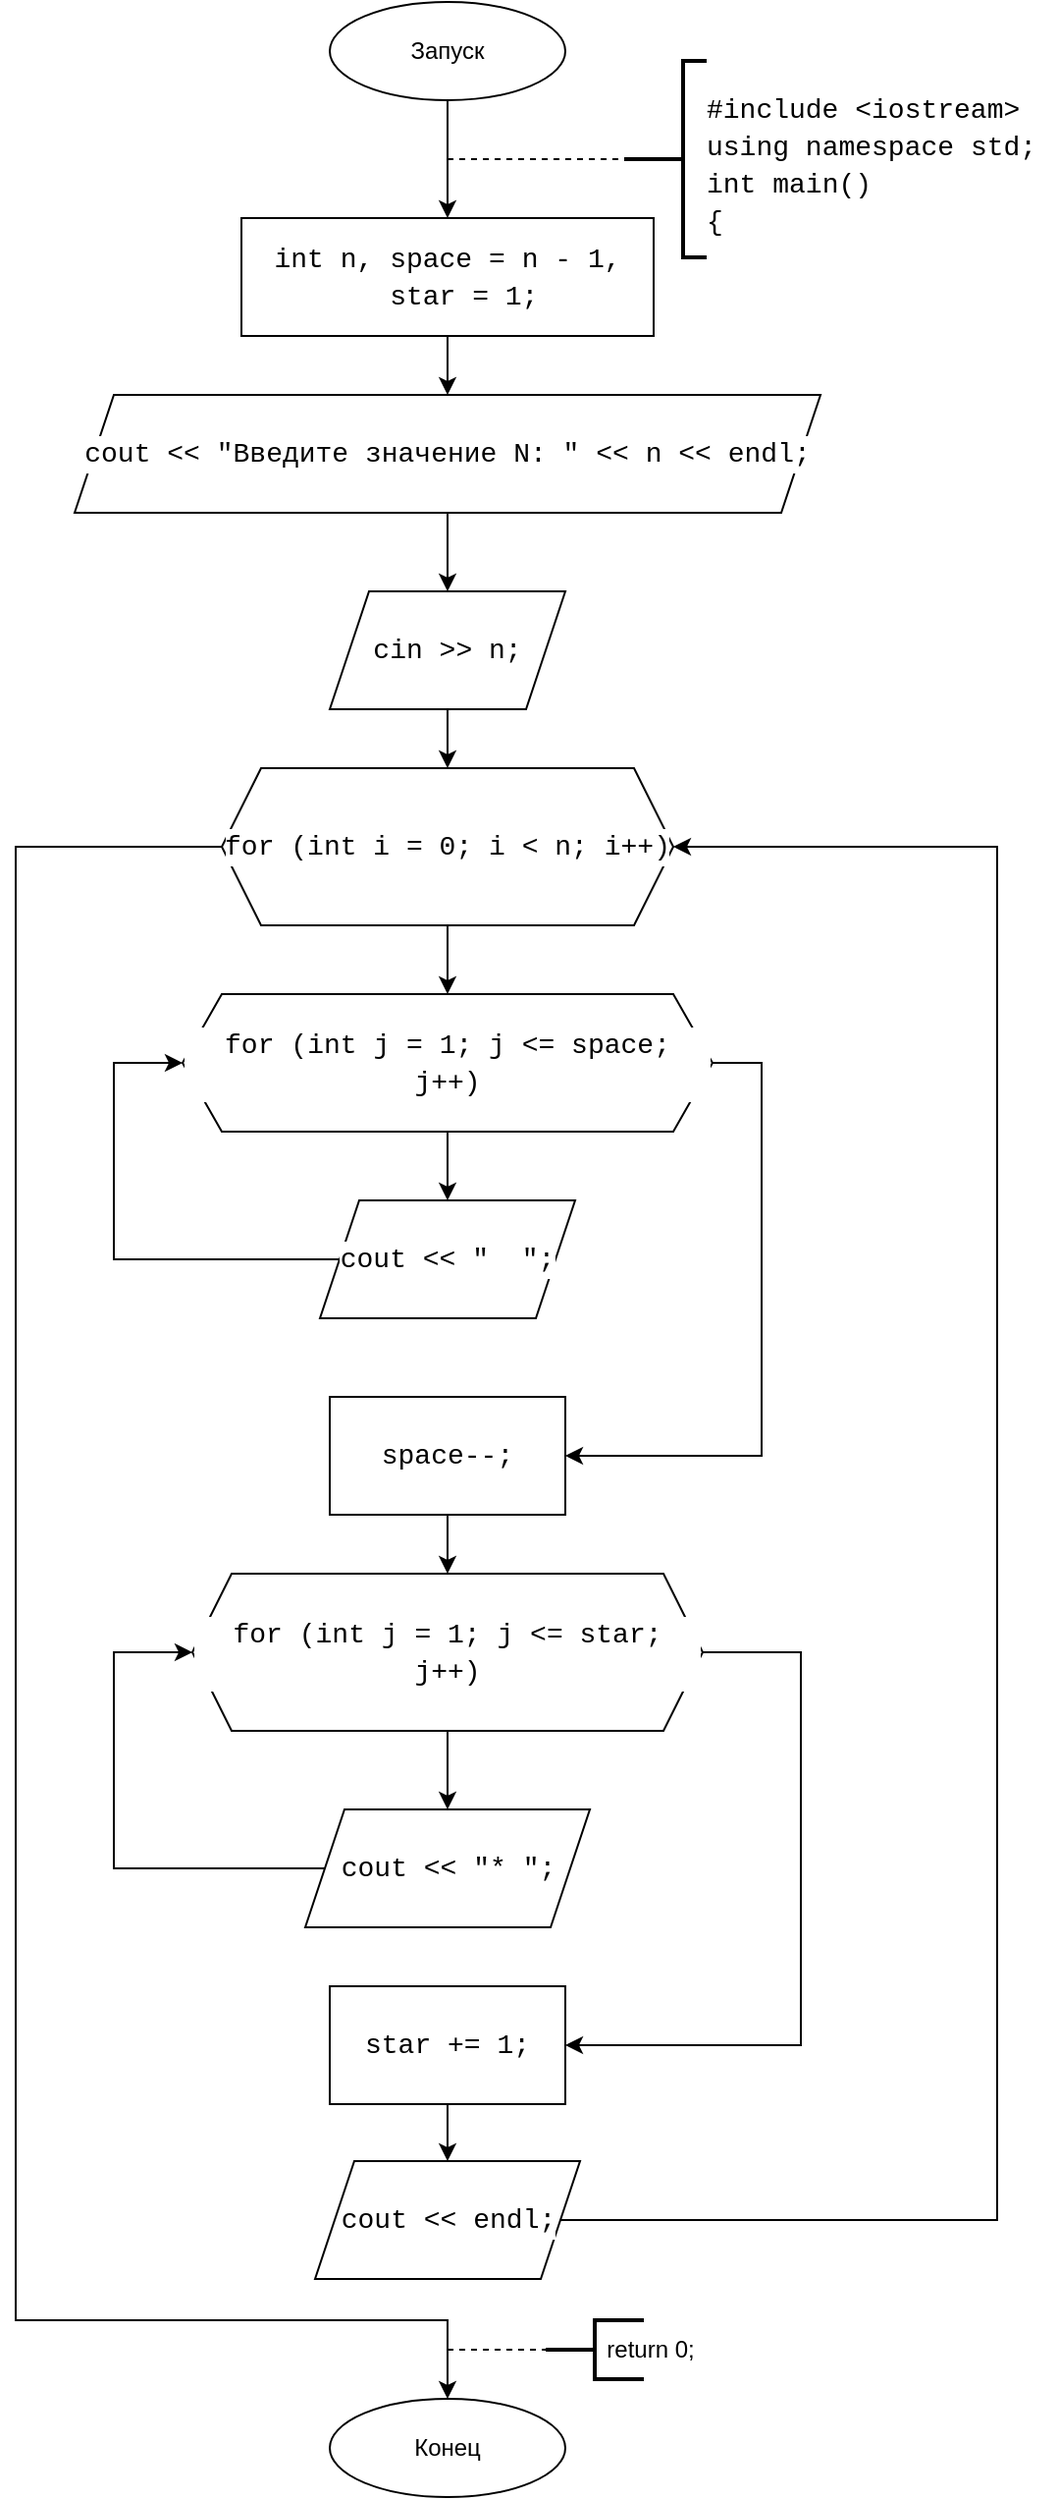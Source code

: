 <mxGraphModel dx="852" dy="494" grid="1" gridSize="10" guides="1" tooltips="1" connect="1" arrows="1" fold="1" page="1" pageScale="1" pageWidth="827" pageHeight="1169" math="0" shadow="0">
  <root>
    <mxCell id="0" />
    <mxCell id="1" parent="0" />
    <mxCell id="6" value="" style="edgeStyle=orthogonalEdgeStyle;rounded=0;orthogonalLoop=1;jettySize=auto;html=1;" parent="1" source="2" target="3" edge="1">
      <mxGeometry relative="1" as="geometry" />
    </mxCell>
    <mxCell id="2" value="Запуск" style="ellipse;whiteSpace=wrap;html=1;" parent="1" vertex="1">
      <mxGeometry x="330" y="10" width="120" height="50" as="geometry" />
    </mxCell>
    <mxCell id="9" value="" style="edgeStyle=orthogonalEdgeStyle;rounded=0;orthogonalLoop=1;jettySize=auto;html=1;" parent="1" source="3" target="8" edge="1">
      <mxGeometry relative="1" as="geometry" />
    </mxCell>
    <mxCell id="3" value="&lt;div style=&quot;font-family: consolas, &amp;quot;courier new&amp;quot;, monospace; font-size: 14px; line-height: 19px;&quot;&gt;&lt;span style=&quot;&quot;&gt;int&lt;/span&gt; &lt;span style=&quot;&quot;&gt;n,&lt;/span&gt;&lt;span style=&quot;font-family: &amp;quot;consolas&amp;quot; , &amp;quot;courier new&amp;quot; , monospace&quot;&gt;&amp;nbsp;&lt;/span&gt;&lt;span style=&quot;font-family: consolas, &amp;quot;courier new&amp;quot;, monospace;&quot;&gt;space&lt;/span&gt;&lt;span style=&quot;font-family: &amp;quot;consolas&amp;quot; , &amp;quot;courier new&amp;quot; , monospace&quot;&gt; = &lt;/span&gt;&lt;span style=&quot;font-family: consolas, &amp;quot;courier new&amp;quot;, monospace;&quot;&gt;n&lt;/span&gt;&lt;span style=&quot;font-family: &amp;quot;consolas&amp;quot; , &amp;quot;courier new&amp;quot; , monospace&quot;&gt; - &lt;/span&gt;&lt;span style=&quot;font-family: consolas, &amp;quot;courier new&amp;quot;, monospace;&quot;&gt;1,&lt;/span&gt;&lt;/div&gt;&lt;div style=&quot;font-family: consolas, &amp;quot;courier new&amp;quot;, monospace; font-size: 14px; line-height: 19px;&quot;&gt;&lt;div&gt;&amp;nbsp;&amp;nbsp;&lt;span style=&quot;&quot;&gt;star&lt;/span&gt; = &lt;span style=&quot;&quot;&gt;1;&lt;/span&gt;&lt;/div&gt;&lt;/div&gt;" style="rounded=0;whiteSpace=wrap;html=1;labelBackgroundColor=#ffffff;" parent="1" vertex="1">
      <mxGeometry x="285" y="120" width="210" height="60" as="geometry" />
    </mxCell>
    <mxCell id="4" value="" style="strokeWidth=2;html=1;shape=mxgraph.flowchart.annotation_2;align=left;labelPosition=right;pointerEvents=1;" parent="1" vertex="1">
      <mxGeometry x="480" y="40" width="60" height="100" as="geometry" />
    </mxCell>
    <mxCell id="5" value="&lt;br&gt;&lt;br&gt;&lt;div style=&quot;font-family: consolas, &amp;quot;courier new&amp;quot;, monospace; font-weight: normal; font-size: 14px; line-height: 19px;&quot;&gt;&lt;div&gt;&lt;span style=&quot;&quot;&gt;#include&lt;/span&gt;&lt;span style=&quot;&quot;&gt; &lt;/span&gt;&lt;span style=&quot;&quot;&gt;&amp;lt;iostream&amp;gt;&lt;/span&gt;&lt;/div&gt;&lt;div&gt;&lt;span style=&quot;&quot;&gt;using&lt;/span&gt;&lt;span style=&quot;&quot;&gt; &lt;/span&gt;&lt;span style=&quot;&quot;&gt;namespace&lt;/span&gt;&lt;span style=&quot;&quot;&gt; &lt;/span&gt;&lt;span style=&quot;&quot;&gt;std&lt;/span&gt;&lt;span style=&quot;&quot;&gt;;&lt;/span&gt;&lt;/div&gt;&lt;div&gt;&lt;span style=&quot;&quot;&gt;int&lt;/span&gt;&lt;span style=&quot;&quot;&gt; &lt;/span&gt;&lt;span style=&quot;&quot;&gt;main&lt;/span&gt;&lt;span style=&quot;&quot;&gt;() &lt;/span&gt;&lt;/div&gt;&lt;div&gt;&lt;span style=&quot;&quot;&gt;{&lt;/span&gt;&lt;/div&gt;&lt;/div&gt;&lt;br&gt;" style="text;whiteSpace=wrap;html=1;labelBackgroundColor=#ffffff;" parent="1" vertex="1">
      <mxGeometry x="520" y="20" width="180" height="130" as="geometry" />
    </mxCell>
    <mxCell id="7" value="" style="endArrow=none;dashed=1;html=1;entryX=0;entryY=0.5;entryDx=0;entryDy=0;entryPerimeter=0;" parent="1" target="4" edge="1">
      <mxGeometry width="50" height="50" relative="1" as="geometry">
        <mxPoint x="390" y="90" as="sourcePoint" />
        <mxPoint x="440" y="380" as="targetPoint" />
      </mxGeometry>
    </mxCell>
    <mxCell id="11" value="" style="edgeStyle=orthogonalEdgeStyle;rounded=0;orthogonalLoop=1;jettySize=auto;html=1;" parent="1" source="8" target="10" edge="1">
      <mxGeometry relative="1" as="geometry" />
    </mxCell>
    <mxCell id="8" value="&lt;div style=&quot;font-family: consolas, &amp;quot;courier new&amp;quot;, monospace; font-size: 14px; line-height: 19px;&quot;&gt;&lt;span style=&quot;&quot;&gt;cout&lt;/span&gt; &lt;span style=&quot;&quot;&gt;&amp;lt;&amp;lt;&lt;/span&gt; &lt;span style=&quot;&quot;&gt;&quot;Введите значение N: &quot;&lt;/span&gt; &lt;span style=&quot;&quot;&gt;&amp;lt;&amp;lt;&lt;/span&gt; &lt;span style=&quot;&quot;&gt;n&lt;/span&gt; &lt;span style=&quot;&quot;&gt;&amp;lt;&amp;lt;&lt;/span&gt; &lt;span style=&quot;&quot;&gt;endl&lt;/span&gt;;&lt;/div&gt;" style="shape=parallelogram;perimeter=parallelogramPerimeter;whiteSpace=wrap;html=1;fixedSize=1;labelBackgroundColor=#ffffff;" parent="1" vertex="1">
      <mxGeometry x="200" y="210" width="380" height="60" as="geometry" />
    </mxCell>
    <mxCell id="15" value="" style="edgeStyle=orthogonalEdgeStyle;rounded=0;orthogonalLoop=1;jettySize=auto;html=1;" parent="1" source="10" target="13" edge="1">
      <mxGeometry relative="1" as="geometry" />
    </mxCell>
    <mxCell id="10" value="&lt;div style=&quot;font-family: consolas, &amp;quot;courier new&amp;quot;, monospace; font-size: 14px; line-height: 19px;&quot;&gt;&lt;span style=&quot;&quot;&gt;cin&lt;/span&gt; &lt;span style=&quot;&quot;&gt;&amp;gt;&amp;gt;&lt;/span&gt; &lt;span style=&quot;&quot;&gt;n&lt;/span&gt;;&lt;/div&gt;" style="shape=parallelogram;perimeter=parallelogramPerimeter;whiteSpace=wrap;html=1;fixedSize=1;labelBackgroundColor=#ffffff;" parent="1" vertex="1">
      <mxGeometry x="330" y="310" width="120" height="60" as="geometry" />
    </mxCell>
    <mxCell id="17" value="" style="edgeStyle=orthogonalEdgeStyle;rounded=0;orthogonalLoop=1;jettySize=auto;html=1;" parent="1" source="13" target="16" edge="1">
      <mxGeometry relative="1" as="geometry" />
    </mxCell>
    <mxCell id="37" style="edgeStyle=orthogonalEdgeStyle;rounded=0;orthogonalLoop=1;jettySize=auto;html=1;entryX=0.5;entryY=0;entryDx=0;entryDy=0;" parent="1" source="13" target="34" edge="1">
      <mxGeometry relative="1" as="geometry">
        <Array as="points">
          <mxPoint x="170" y="440" />
          <mxPoint x="170" y="1190" />
          <mxPoint x="390" y="1190" />
        </Array>
      </mxGeometry>
    </mxCell>
    <mxCell id="13" value="&lt;div style=&quot;font-family: consolas, &amp;quot;courier new&amp;quot;, monospace; font-size: 14px; line-height: 19px;&quot;&gt;&lt;span style=&quot;&quot;&gt;for&lt;/span&gt; (&lt;span style=&quot;&quot;&gt;int&lt;/span&gt; &lt;span style=&quot;&quot;&gt;i&lt;/span&gt; = &lt;span style=&quot;&quot;&gt;0&lt;/span&gt;; &lt;span style=&quot;&quot;&gt;i&lt;/span&gt; &amp;lt; &lt;span style=&quot;&quot;&gt;n&lt;/span&gt;; &lt;span style=&quot;&quot;&gt;i&lt;/span&gt;++)&lt;/div&gt;" style="shape=hexagon;perimeter=hexagonPerimeter2;whiteSpace=wrap;html=1;fixedSize=1;labelBackgroundColor=#ffffff;" parent="1" vertex="1">
      <mxGeometry x="275" y="400" width="230" height="80" as="geometry" />
    </mxCell>
    <mxCell id="20" value="" style="edgeStyle=orthogonalEdgeStyle;rounded=0;orthogonalLoop=1;jettySize=auto;html=1;" parent="1" source="16" target="19" edge="1">
      <mxGeometry relative="1" as="geometry" />
    </mxCell>
    <mxCell id="23" style="edgeStyle=orthogonalEdgeStyle;rounded=0;orthogonalLoop=1;jettySize=auto;html=1;entryX=1;entryY=0.5;entryDx=0;entryDy=0;" parent="1" source="16" target="22" edge="1">
      <mxGeometry relative="1" as="geometry">
        <Array as="points">
          <mxPoint x="550" y="550" />
          <mxPoint x="550" y="750" />
        </Array>
      </mxGeometry>
    </mxCell>
    <mxCell id="16" value="&lt;div style=&quot;font-family: consolas, &amp;quot;courier new&amp;quot;, monospace; font-size: 14px; line-height: 19px;&quot;&gt;&lt;span style=&quot;&quot;&gt;for&lt;/span&gt; (&lt;span style=&quot;&quot;&gt;int&lt;/span&gt; &lt;span style=&quot;&quot;&gt;j&lt;/span&gt; = &lt;span style=&quot;&quot;&gt;1&lt;/span&gt;; &lt;span style=&quot;&quot;&gt;j&lt;/span&gt; &amp;lt;= &lt;span style=&quot;&quot;&gt;space&lt;/span&gt;; &lt;span style=&quot;&quot;&gt;j&lt;/span&gt;++) &lt;/div&gt;" style="shape=hexagon;perimeter=hexagonPerimeter2;whiteSpace=wrap;html=1;fixedSize=1;labelBackgroundColor=#ffffff;" parent="1" vertex="1">
      <mxGeometry x="255" y="515" width="270" height="70" as="geometry" />
    </mxCell>
    <mxCell id="21" style="edgeStyle=orthogonalEdgeStyle;rounded=0;orthogonalLoop=1;jettySize=auto;html=1;entryX=0;entryY=0.5;entryDx=0;entryDy=0;" parent="1" source="19" target="16" edge="1">
      <mxGeometry relative="1" as="geometry">
        <Array as="points">
          <mxPoint x="220" y="650" />
          <mxPoint x="220" y="550" />
        </Array>
      </mxGeometry>
    </mxCell>
    <mxCell id="19" value="&lt;div style=&quot;font-family: consolas, &amp;quot;courier new&amp;quot;, monospace; font-size: 14px; line-height: 19px;&quot;&gt;&lt;span style=&quot;&quot;&gt;cout&lt;/span&gt; &lt;span style=&quot;&quot;&gt;&amp;lt;&amp;lt;&lt;/span&gt; &lt;span style=&quot;&quot;&gt;&quot; &amp;nbsp;&quot;&lt;/span&gt;;&lt;/div&gt;" style="shape=parallelogram;perimeter=parallelogramPerimeter;whiteSpace=wrap;html=1;fixedSize=1;labelBackgroundColor=#ffffff;" parent="1" vertex="1">
      <mxGeometry x="325" y="620" width="130" height="60" as="geometry" />
    </mxCell>
    <mxCell id="25" value="" style="edgeStyle=orthogonalEdgeStyle;rounded=0;orthogonalLoop=1;jettySize=auto;html=1;" parent="1" source="22" target="24" edge="1">
      <mxGeometry relative="1" as="geometry" />
    </mxCell>
    <mxCell id="22" value="&lt;div style=&quot;font-family: consolas, &amp;quot;courier new&amp;quot;, monospace; font-size: 14px; line-height: 19px;&quot;&gt;&lt;span style=&quot;&quot;&gt;space&lt;/span&gt;--;&lt;/div&gt;" style="rounded=0;whiteSpace=wrap;html=1;labelBackgroundColor=#ffffff;" parent="1" vertex="1">
      <mxGeometry x="330" y="720" width="120" height="60" as="geometry" />
    </mxCell>
    <mxCell id="27" value="" style="edgeStyle=orthogonalEdgeStyle;rounded=0;orthogonalLoop=1;jettySize=auto;html=1;" parent="1" source="24" target="26" edge="1">
      <mxGeometry relative="1" as="geometry" />
    </mxCell>
    <mxCell id="35" style="edgeStyle=orthogonalEdgeStyle;rounded=0;orthogonalLoop=1;jettySize=auto;html=1;entryX=1;entryY=0.5;entryDx=0;entryDy=0;" parent="1" source="24" target="29" edge="1">
      <mxGeometry relative="1" as="geometry">
        <Array as="points">
          <mxPoint x="570" y="850" />
          <mxPoint x="570" y="1050" />
        </Array>
      </mxGeometry>
    </mxCell>
    <mxCell id="24" value="&lt;div style=&quot;font-family: consolas, &amp;quot;courier new&amp;quot;, monospace; font-size: 14px; line-height: 19px;&quot;&gt;&lt;span style=&quot;&quot;&gt;for&lt;/span&gt; (&lt;span style=&quot;&quot;&gt;int&lt;/span&gt; &lt;span style=&quot;&quot;&gt;j&lt;/span&gt; = &lt;span style=&quot;&quot;&gt;1&lt;/span&gt;; &lt;span style=&quot;&quot;&gt;j&lt;/span&gt; &amp;lt;= &lt;span style=&quot;&quot;&gt;star&lt;/span&gt;; &lt;span style=&quot;&quot;&gt;j&lt;/span&gt;++)&lt;/div&gt;" style="shape=hexagon;perimeter=hexagonPerimeter2;whiteSpace=wrap;html=1;fixedSize=1;labelBackgroundColor=#ffffff;" parent="1" vertex="1">
      <mxGeometry x="260" y="810" width="260" height="80" as="geometry" />
    </mxCell>
    <mxCell id="28" style="edgeStyle=orthogonalEdgeStyle;rounded=0;orthogonalLoop=1;jettySize=auto;html=1;entryX=0;entryY=0.5;entryDx=0;entryDy=0;" parent="1" source="26" target="24" edge="1">
      <mxGeometry relative="1" as="geometry">
        <Array as="points">
          <mxPoint x="220" y="960" />
          <mxPoint x="220" y="850" />
        </Array>
      </mxGeometry>
    </mxCell>
    <mxCell id="26" value="&lt;div style=&quot;font-family: consolas, &amp;quot;courier new&amp;quot;, monospace; font-size: 14px; line-height: 19px;&quot;&gt;&lt;span style=&quot;&quot;&gt;cout&lt;/span&gt; &lt;span style=&quot;&quot;&gt;&amp;lt;&amp;lt;&lt;/span&gt; &lt;span style=&quot;&quot;&gt;&quot;* &quot;&lt;/span&gt;;&lt;/div&gt;" style="shape=parallelogram;perimeter=parallelogramPerimeter;whiteSpace=wrap;html=1;fixedSize=1;labelBackgroundColor=#ffffff;" parent="1" vertex="1">
      <mxGeometry x="317.5" y="930" width="145" height="60" as="geometry" />
    </mxCell>
    <mxCell id="33" value="" style="edgeStyle=orthogonalEdgeStyle;rounded=0;orthogonalLoop=1;jettySize=auto;html=1;" parent="1" source="29" target="31" edge="1">
      <mxGeometry relative="1" as="geometry" />
    </mxCell>
    <mxCell id="29" value="&lt;div style=&quot;font-family: consolas, &amp;quot;courier new&amp;quot;, monospace; font-size: 14px; line-height: 19px;&quot;&gt;&lt;span style=&quot;&quot;&gt;star&lt;/span&gt; += &lt;span style=&quot;&quot;&gt;1&lt;/span&gt;;&lt;/div&gt;" style="rounded=0;whiteSpace=wrap;html=1;labelBackgroundColor=#ffffff;" parent="1" vertex="1">
      <mxGeometry x="330" y="1020" width="120" height="60" as="geometry" />
    </mxCell>
    <mxCell id="36" style="edgeStyle=orthogonalEdgeStyle;rounded=0;orthogonalLoop=1;jettySize=auto;html=1;entryX=1;entryY=0.5;entryDx=0;entryDy=0;" parent="1" source="31" target="13" edge="1">
      <mxGeometry relative="1" as="geometry">
        <mxPoint x="790" y="320" as="targetPoint" />
        <Array as="points">
          <mxPoint x="670" y="1139" />
          <mxPoint x="670" y="440" />
        </Array>
      </mxGeometry>
    </mxCell>
    <mxCell id="31" value="&lt;div style=&quot;font-family: consolas, &amp;quot;courier new&amp;quot;, monospace; font-size: 14px; line-height: 19px;&quot;&gt;&lt;span style=&quot;&quot;&gt;cout&lt;/span&gt; &lt;span style=&quot;&quot;&gt;&amp;lt;&amp;lt;&lt;/span&gt; &lt;span style=&quot;&quot;&gt;endl&lt;/span&gt;;&lt;/div&gt;" style="shape=parallelogram;perimeter=parallelogramPerimeter;whiteSpace=wrap;html=1;fixedSize=1;labelBackgroundColor=#ffffff;" parent="1" vertex="1">
      <mxGeometry x="322.5" y="1109" width="135" height="60" as="geometry" />
    </mxCell>
    <mxCell id="34" value="Конец" style="ellipse;whiteSpace=wrap;html=1;" parent="1" vertex="1">
      <mxGeometry x="330" y="1230" width="120" height="50" as="geometry" />
    </mxCell>
    <mxCell id="38" value="" style="strokeWidth=2;html=1;shape=mxgraph.flowchart.annotation_2;align=left;labelPosition=right;pointerEvents=1;" parent="1" vertex="1">
      <mxGeometry x="440" y="1190" width="50" height="30" as="geometry" />
    </mxCell>
    <mxCell id="39" value="return 0;" style="text;html=1;align=center;verticalAlign=middle;resizable=0;points=[];autosize=1;strokeColor=none;" parent="1" vertex="1">
      <mxGeometry x="462.5" y="1195" width="60" height="20" as="geometry" />
    </mxCell>
    <mxCell id="41" value="" style="endArrow=none;dashed=1;html=1;entryX=0;entryY=0.5;entryDx=0;entryDy=0;entryPerimeter=0;" parent="1" target="38" edge="1">
      <mxGeometry width="50" height="50" relative="1" as="geometry">
        <mxPoint x="390" y="1205" as="sourcePoint" />
        <mxPoint x="440" y="1130" as="targetPoint" />
      </mxGeometry>
    </mxCell>
  </root>
</mxGraphModel>

